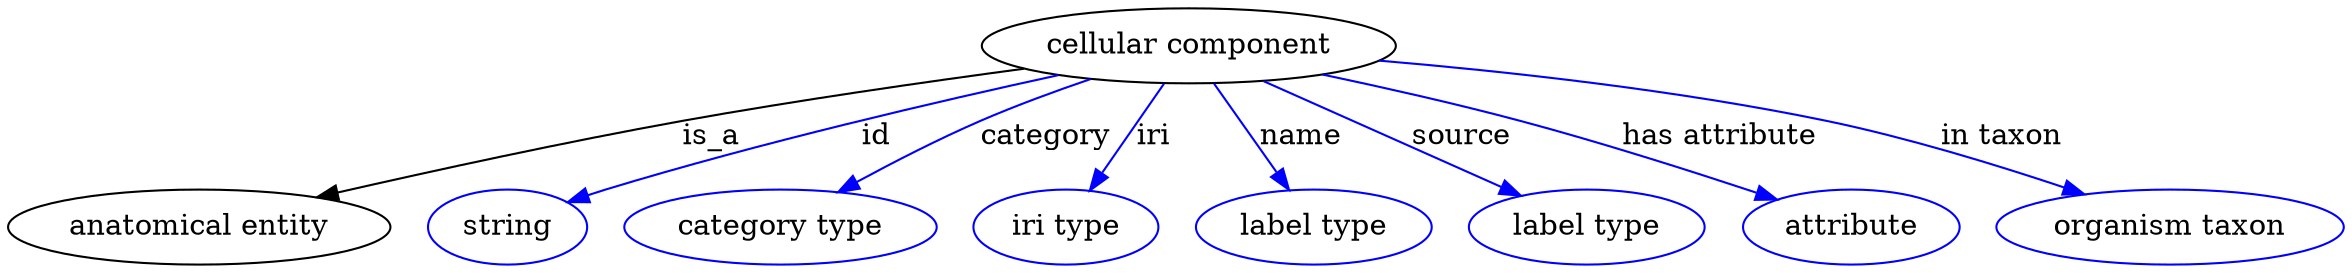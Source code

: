 digraph {
	graph [bb="0,0,915.79,123"];
	node [label="\N"];
	"cellular component"	 [height=0.5,
		label="cellular component",
		pos="463.14,105",
		width=2.2026];
	"anatomical entity"	 [height=0.5,
		pos="72.144,18",
		width=2.004];
	"cellular component" -> "anatomical entity"	 [label=is_a,
		lp="274.14,61.5",
		pos="e,119.36,31.777 398.02,94.68 358.78,88.114 307.91,78.987 263.14,69 217.79,58.881 166.98,45.199 129.17,34.554"];
	id	 [color=blue,
		height=0.5,
		label=string,
		pos="193.14,18",
		width=0.84854];
	"cellular component" -> id	 [color=blue,
		label=id,
		lp="332.64,61.5",
		pos="e,217.04,29.37 410.89,91.433 363.85,78.723 293.1,58.372 233.14,36 230.92,35.169 228.64,34.273 226.35,33.34",
		style=solid];
	category	 [color=blue,
		height=0.5,
		label="category type",
		pos="300.14,18",
		width=1.6249];
	"cellular component" -> category	 [color=blue,
		label=category,
		lp="408.64,61.5",
		pos="e,325.77,34.364 426.24,88.955 413.11,82.99 398.33,75.972 385.14,69 368.1,59.989 349.7,49.099 334.39,39.7",
		style=solid];
	iri	 [color=blue,
		height=0.5,
		label="iri type",
		pos="413.14,18",
		width=1.011];
	"cellular component" -> iri	 [color=blue,
		label=iri,
		lp="447.64,61.5",
		pos="e,423.15,35.41 452.78,86.974 445.72,74.68 436.24,58.196 428.33,44.425",
		style=solid];
	name	 [color=blue,
		height=0.5,
		label="label type",
		pos="513.14,18",
		width=1.2638];
	"cellular component" -> name	 [color=blue,
		label=name,
		lp="506.64,61.5",
		pos="e,502.97,35.706 473.5,86.974 480.52,74.761 489.92,58.412 497.8,44.697",
		style=solid];
	source	 [color=blue,
		height=0.5,
		label="label type",
		pos="622.14,18",
		width=1.2638];
	"cellular component" -> source	 [color=blue,
		label=source,
		lp="571.14,61.5",
		pos="e,595.28,32.697 493.8,88.226 520.23,73.763 558.42,52.867 586.27,37.63",
		style=solid];
	"has attribute"	 [color=blue,
		height=0.5,
		label=attribute,
		pos="726.14,18",
		width=1.1193];
	"cellular component" -> "has attribute"	 [color=blue,
		label="has attribute",
		lp="667.64,61.5",
		pos="e,696.59,30.27 516.3,91.515 539.98,85.192 568.12,77.242 593.14,69 625.11,58.471 660.69,44.721 686.99,34.151",
		style=solid];
	"in taxon"	 [color=blue,
		height=0.5,
		label="organism taxon",
		pos="850.14,18",
		width=1.8234];
	"cellular component" -> "in taxon"	 [color=blue,
		label="in taxon",
		lp="776.64,61.5",
		pos="e,813.48,33.082 536.12,97.814 584.52,92.154 649.18,82.871 705.14,69 738.86,60.645 775.77,47.603 803.91,36.799",
		style=solid];
}
